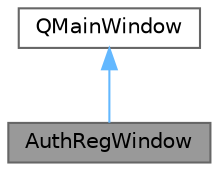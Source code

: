 digraph "AuthRegWindow"
{
 // LATEX_PDF_SIZE
  bgcolor="transparent";
  edge [fontname=Helvetica,fontsize=10,labelfontname=Helvetica,labelfontsize=10];
  node [fontname=Helvetica,fontsize=10,shape=box,height=0.2,width=0.4];
  Node1 [id="Node000001",label="AuthRegWindow",height=0.2,width=0.4,color="gray40", fillcolor="grey60", style="filled", fontcolor="black",tooltip="Класс окна авторизации и регистрации."];
  Node2 -> Node1 [id="edge1_Node000001_Node000002",dir="back",color="steelblue1",style="solid",tooltip=" "];
  Node2 [id="Node000002",label="QMainWindow",height=0.2,width=0.4,color="gray40", fillcolor="white", style="filled",tooltip=" "];
}
